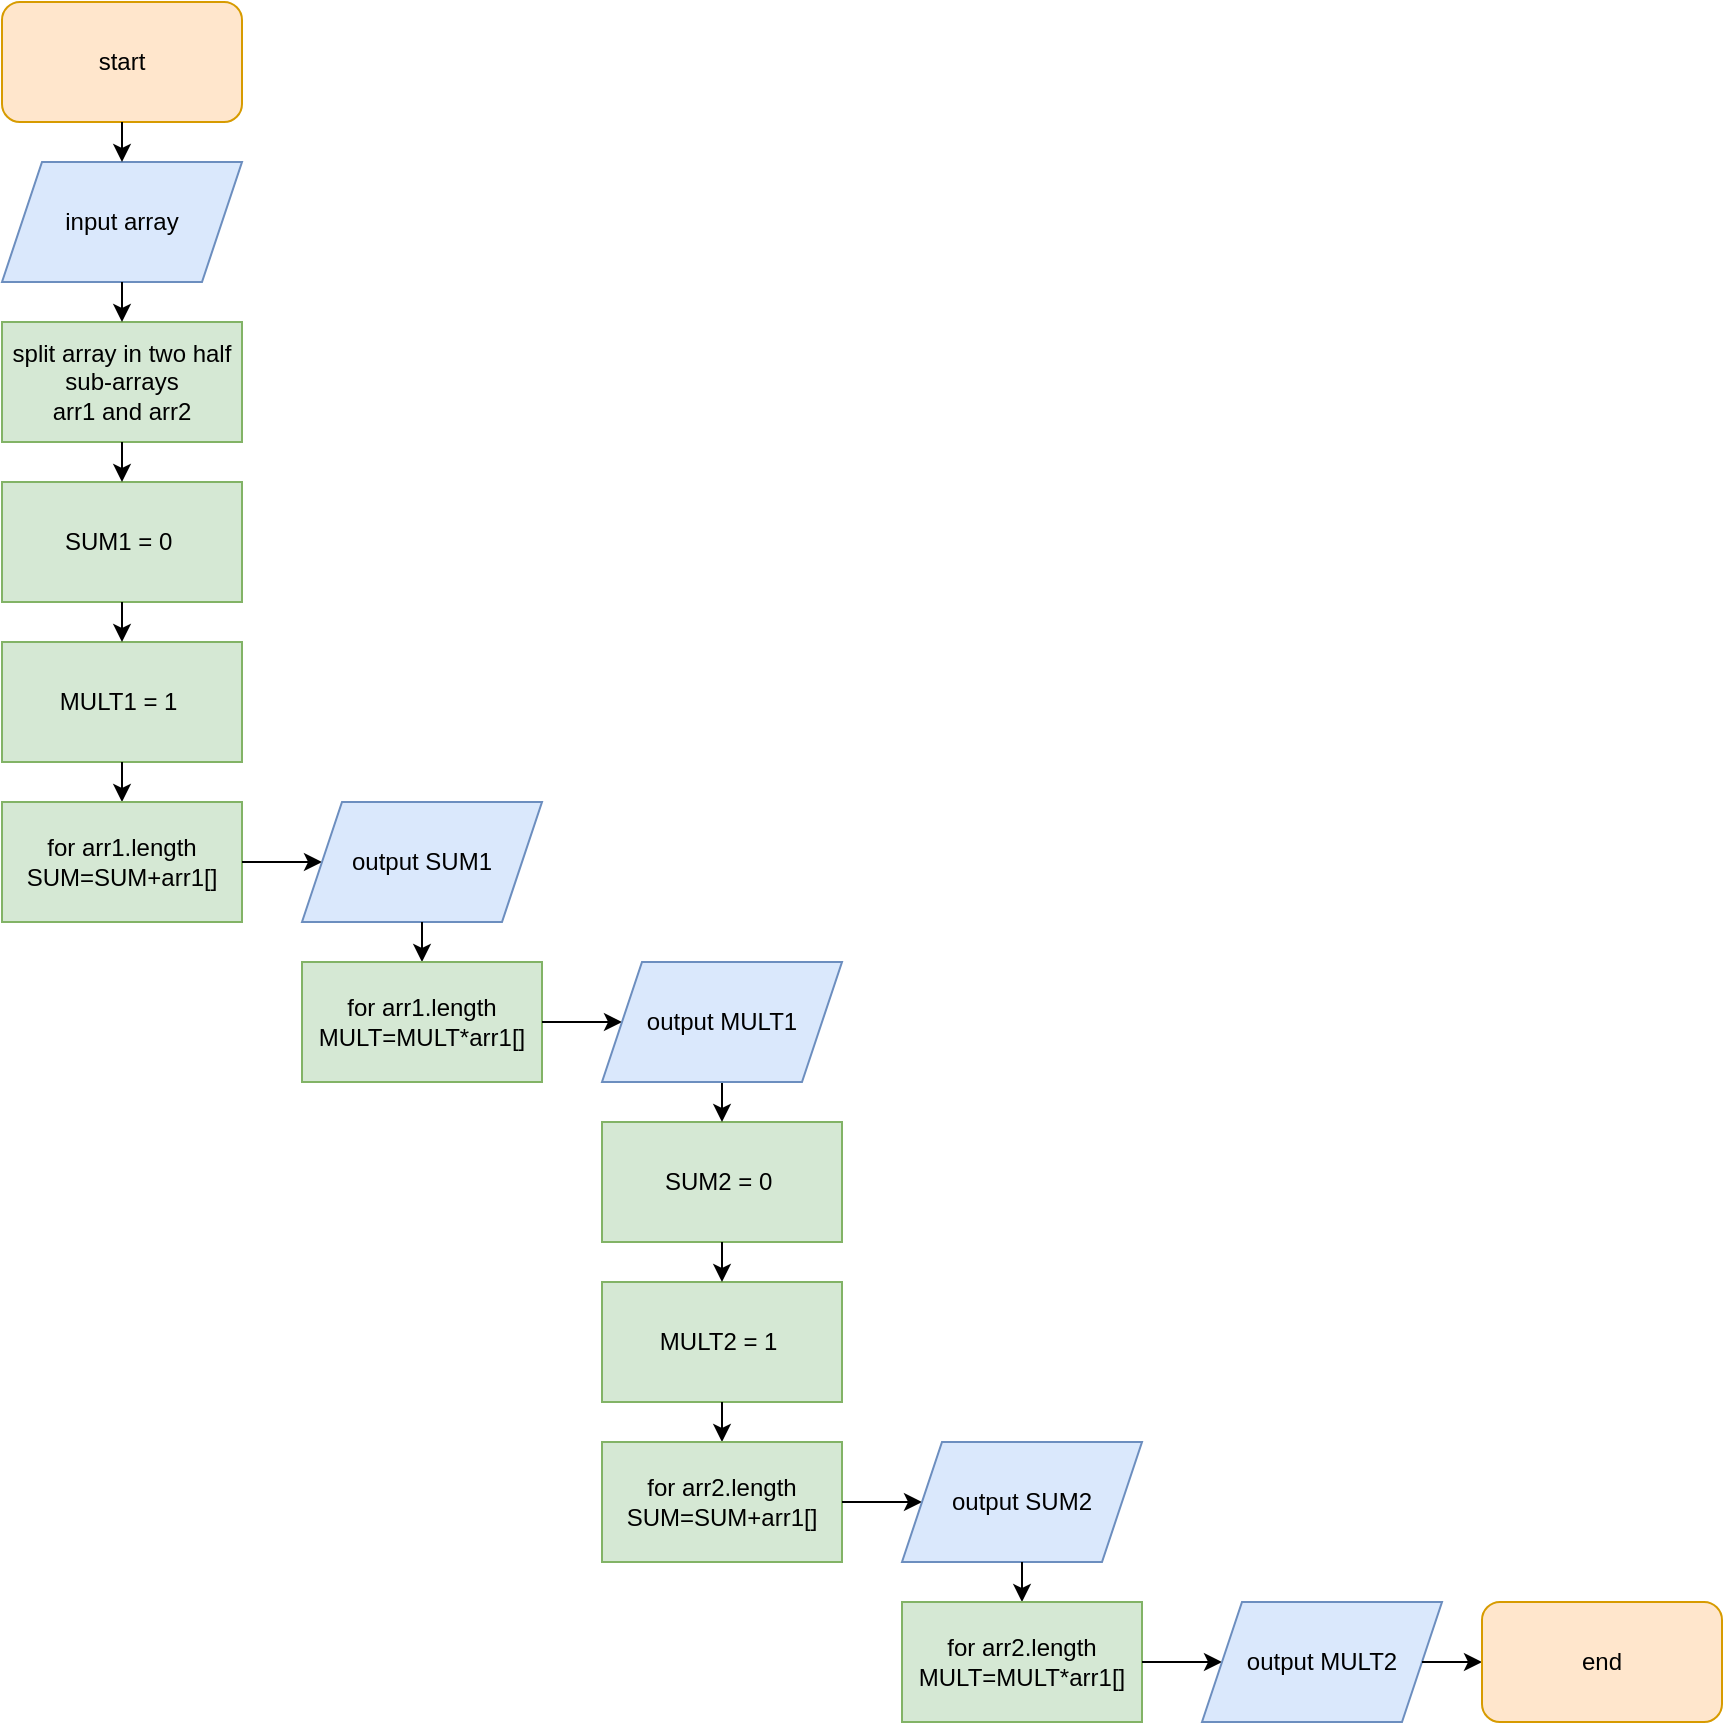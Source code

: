 <mxfile version="16.5.6" type="github" pages="3">
  <diagram id="DW0Rx42ZuKEwD4wtoShf" name="task1">
    <mxGraphModel dx="1303" dy="792" grid="1" gridSize="10" guides="1" tooltips="1" connect="1" arrows="1" fold="1" page="1" pageScale="1" pageWidth="827" pageHeight="1169" math="0" shadow="0">
      <root>
        <mxCell id="0" />
        <mxCell id="1" parent="0" />
        <mxCell id="NqbTyTeq7cDkhq3AoIHc-1" value="start" style="rounded=1;whiteSpace=wrap;html=1;fillColor=#ffe6cc;strokeColor=#d79b00;" vertex="1" parent="1">
          <mxGeometry x="320" y="30" width="120" height="60" as="geometry" />
        </mxCell>
        <mxCell id="NqbTyTeq7cDkhq3AoIHc-2" value="input array" style="shape=parallelogram;perimeter=parallelogramPerimeter;whiteSpace=wrap;html=1;fixedSize=1;fillColor=#dae8fc;strokeColor=#6c8ebf;" vertex="1" parent="1">
          <mxGeometry x="320" y="110" width="120" height="60" as="geometry" />
        </mxCell>
        <mxCell id="NqbTyTeq7cDkhq3AoIHc-3" value="" style="endArrow=classic;html=1;rounded=0;exitX=0.5;exitY=1;exitDx=0;exitDy=0;entryX=0.5;entryY=0;entryDx=0;entryDy=0;" edge="1" parent="1" source="NqbTyTeq7cDkhq3AoIHc-1" target="NqbTyTeq7cDkhq3AoIHc-2">
          <mxGeometry width="50" height="50" relative="1" as="geometry">
            <mxPoint x="380" y="270" as="sourcePoint" />
            <mxPoint x="380" y="130" as="targetPoint" />
          </mxGeometry>
        </mxCell>
        <mxCell id="NqbTyTeq7cDkhq3AoIHc-4" value="split array in two half sub-arrays&lt;br&gt;arr1 and arr2" style="rounded=0;whiteSpace=wrap;html=1;fillColor=#d5e8d4;strokeColor=#82b366;" vertex="1" parent="1">
          <mxGeometry x="320" y="190" width="120" height="60" as="geometry" />
        </mxCell>
        <mxCell id="NqbTyTeq7cDkhq3AoIHc-5" value="" style="endArrow=classic;html=1;rounded=0;exitX=0.5;exitY=1;exitDx=0;exitDy=0;" edge="1" parent="1" source="NqbTyTeq7cDkhq3AoIHc-2" target="NqbTyTeq7cDkhq3AoIHc-4">
          <mxGeometry width="50" height="50" relative="1" as="geometry">
            <mxPoint x="380" y="270" as="sourcePoint" />
            <mxPoint x="430" y="220" as="targetPoint" />
          </mxGeometry>
        </mxCell>
        <mxCell id="NqbTyTeq7cDkhq3AoIHc-9" value="SUM1 = 0&amp;nbsp;" style="rounded=0;whiteSpace=wrap;html=1;fillColor=#d5e8d4;strokeColor=#82b366;" vertex="1" parent="1">
          <mxGeometry x="320" y="270" width="120" height="60" as="geometry" />
        </mxCell>
        <mxCell id="NqbTyTeq7cDkhq3AoIHc-10" value="MULT1 = 1&amp;nbsp;" style="rounded=0;whiteSpace=wrap;html=1;fillColor=#d5e8d4;strokeColor=#82b366;" vertex="1" parent="1">
          <mxGeometry x="320" y="350" width="120" height="60" as="geometry" />
        </mxCell>
        <mxCell id="NqbTyTeq7cDkhq3AoIHc-11" value="" style="endArrow=classic;html=1;rounded=0;exitX=0.5;exitY=1;exitDx=0;exitDy=0;entryX=0.5;entryY=0;entryDx=0;entryDy=0;" edge="1" parent="1" source="NqbTyTeq7cDkhq3AoIHc-4" target="NqbTyTeq7cDkhq3AoIHc-9">
          <mxGeometry width="50" height="50" relative="1" as="geometry">
            <mxPoint x="340" y="390" as="sourcePoint" />
            <mxPoint x="380" y="280" as="targetPoint" />
          </mxGeometry>
        </mxCell>
        <mxCell id="NqbTyTeq7cDkhq3AoIHc-12" value="" style="endArrow=classic;html=1;rounded=0;exitX=0.5;exitY=1;exitDx=0;exitDy=0;" edge="1" parent="1" source="NqbTyTeq7cDkhq3AoIHc-9" target="NqbTyTeq7cDkhq3AoIHc-10">
          <mxGeometry width="50" height="50" relative="1" as="geometry">
            <mxPoint x="340" y="390" as="sourcePoint" />
            <mxPoint x="390" y="340" as="targetPoint" />
          </mxGeometry>
        </mxCell>
        <mxCell id="NqbTyTeq7cDkhq3AoIHc-13" value="" style="endArrow=classic;html=1;rounded=0;exitX=0.5;exitY=1;exitDx=0;exitDy=0;" edge="1" parent="1" source="NqbTyTeq7cDkhq3AoIHc-10" target="NqbTyTeq7cDkhq3AoIHc-14">
          <mxGeometry width="50" height="50" relative="1" as="geometry">
            <mxPoint x="340" y="390" as="sourcePoint" />
            <mxPoint x="390" y="340" as="targetPoint" />
          </mxGeometry>
        </mxCell>
        <mxCell id="NqbTyTeq7cDkhq3AoIHc-14" value="for arr1.length&lt;br&gt;SUM=SUM+arr1[]&lt;br&gt;" style="rounded=0;whiteSpace=wrap;html=1;fillColor=#d5e8d4;strokeColor=#82b366;" vertex="1" parent="1">
          <mxGeometry x="320" y="430" width="120" height="60" as="geometry" />
        </mxCell>
        <mxCell id="NqbTyTeq7cDkhq3AoIHc-16" value="SUM2 = 0&amp;nbsp;" style="rounded=0;whiteSpace=wrap;html=1;fillColor=#d5e8d4;strokeColor=#82b366;" vertex="1" parent="1">
          <mxGeometry x="620" y="590" width="120" height="60" as="geometry" />
        </mxCell>
        <mxCell id="NqbTyTeq7cDkhq3AoIHc-17" value="MULT2 = 1&amp;nbsp;" style="rounded=0;whiteSpace=wrap;html=1;fillColor=#d5e8d4;strokeColor=#82b366;" vertex="1" parent="1">
          <mxGeometry x="620" y="670" width="120" height="60" as="geometry" />
        </mxCell>
        <mxCell id="NqbTyTeq7cDkhq3AoIHc-18" value="" style="endArrow=classic;html=1;rounded=0;entryX=0.5;entryY=0;entryDx=0;entryDy=0;exitX=0.5;exitY=1;exitDx=0;exitDy=0;" edge="1" parent="1" target="NqbTyTeq7cDkhq3AoIHc-16">
          <mxGeometry width="50" height="50" relative="1" as="geometry">
            <mxPoint x="680.0" y="570" as="sourcePoint" />
            <mxPoint x="680" y="600" as="targetPoint" />
          </mxGeometry>
        </mxCell>
        <mxCell id="NqbTyTeq7cDkhq3AoIHc-19" value="" style="endArrow=classic;html=1;rounded=0;exitX=0.5;exitY=1;exitDx=0;exitDy=0;" edge="1" parent="1" source="NqbTyTeq7cDkhq3AoIHc-16" target="NqbTyTeq7cDkhq3AoIHc-17">
          <mxGeometry width="50" height="50" relative="1" as="geometry">
            <mxPoint x="640" y="710" as="sourcePoint" />
            <mxPoint x="690" y="660" as="targetPoint" />
          </mxGeometry>
        </mxCell>
        <mxCell id="NqbTyTeq7cDkhq3AoIHc-22" value="" style="endArrow=classic;html=1;rounded=0;exitX=1;exitY=0.5;exitDx=0;exitDy=0;" edge="1" parent="1" source="NqbTyTeq7cDkhq3AoIHc-14" target="NqbTyTeq7cDkhq3AoIHc-23">
          <mxGeometry width="50" height="50" relative="1" as="geometry">
            <mxPoint x="360" y="430" as="sourcePoint" />
            <mxPoint x="410" y="380" as="targetPoint" />
          </mxGeometry>
        </mxCell>
        <mxCell id="NqbTyTeq7cDkhq3AoIHc-23" value="output SUM1" style="shape=parallelogram;perimeter=parallelogramPerimeter;whiteSpace=wrap;html=1;fixedSize=1;fillColor=#dae8fc;strokeColor=#6c8ebf;" vertex="1" parent="1">
          <mxGeometry x="470" y="430" width="120" height="60" as="geometry" />
        </mxCell>
        <mxCell id="NqbTyTeq7cDkhq3AoIHc-24" value="" style="endArrow=classic;html=1;rounded=0;exitX=0.5;exitY=1;exitDx=0;exitDy=0;" edge="1" parent="1" target="NqbTyTeq7cDkhq3AoIHc-25">
          <mxGeometry width="50" height="50" relative="1" as="geometry">
            <mxPoint x="680" y="730" as="sourcePoint" />
            <mxPoint x="690" y="660" as="targetPoint" />
          </mxGeometry>
        </mxCell>
        <mxCell id="NqbTyTeq7cDkhq3AoIHc-25" value="for arr2.length&lt;br&gt;SUM=SUM+arr1[]" style="rounded=0;whiteSpace=wrap;html=1;fillColor=#d5e8d4;strokeColor=#82b366;" vertex="1" parent="1">
          <mxGeometry x="620" y="750" width="120" height="60" as="geometry" />
        </mxCell>
        <mxCell id="NqbTyTeq7cDkhq3AoIHc-26" value="" style="endArrow=classic;html=1;rounded=0;exitX=1;exitY=0.5;exitDx=0;exitDy=0;" edge="1" parent="1" source="NqbTyTeq7cDkhq3AoIHc-25" target="NqbTyTeq7cDkhq3AoIHc-27">
          <mxGeometry width="50" height="50" relative="1" as="geometry">
            <mxPoint x="660" y="750" as="sourcePoint" />
            <mxPoint x="710" y="700" as="targetPoint" />
          </mxGeometry>
        </mxCell>
        <mxCell id="NqbTyTeq7cDkhq3AoIHc-27" value="output SUM2" style="shape=parallelogram;perimeter=parallelogramPerimeter;whiteSpace=wrap;html=1;fixedSize=1;fillColor=#dae8fc;strokeColor=#6c8ebf;" vertex="1" parent="1">
          <mxGeometry x="770" y="750" width="120" height="60" as="geometry" />
        </mxCell>
        <mxCell id="NqbTyTeq7cDkhq3AoIHc-28" value="" style="endArrow=classic;html=1;rounded=0;exitX=0.5;exitY=1;exitDx=0;exitDy=0;" edge="1" parent="1" target="NqbTyTeq7cDkhq3AoIHc-29">
          <mxGeometry width="50" height="50" relative="1" as="geometry">
            <mxPoint x="530" y="490" as="sourcePoint" />
            <mxPoint x="540" y="430" as="targetPoint" />
          </mxGeometry>
        </mxCell>
        <mxCell id="NqbTyTeq7cDkhq3AoIHc-29" value="for arr1.length&lt;br&gt;MULT=MULT*arr1[]" style="rounded=0;whiteSpace=wrap;html=1;fillColor=#d5e8d4;strokeColor=#82b366;" vertex="1" parent="1">
          <mxGeometry x="470" y="510" width="120" height="60" as="geometry" />
        </mxCell>
        <mxCell id="NqbTyTeq7cDkhq3AoIHc-30" value="" style="endArrow=classic;html=1;rounded=0;exitX=1;exitY=0.5;exitDx=0;exitDy=0;" edge="1" parent="1" source="NqbTyTeq7cDkhq3AoIHc-29" target="NqbTyTeq7cDkhq3AoIHc-31">
          <mxGeometry width="50" height="50" relative="1" as="geometry">
            <mxPoint x="510" y="510" as="sourcePoint" />
            <mxPoint x="560" y="460" as="targetPoint" />
          </mxGeometry>
        </mxCell>
        <mxCell id="NqbTyTeq7cDkhq3AoIHc-31" value="output MULT1" style="shape=parallelogram;perimeter=parallelogramPerimeter;whiteSpace=wrap;html=1;fixedSize=1;fillColor=#dae8fc;strokeColor=#6c8ebf;" vertex="1" parent="1">
          <mxGeometry x="620" y="510" width="120" height="60" as="geometry" />
        </mxCell>
        <mxCell id="NqbTyTeq7cDkhq3AoIHc-33" value="" style="endArrow=classic;html=1;rounded=0;exitX=0.5;exitY=1;exitDx=0;exitDy=0;" edge="1" parent="1" target="NqbTyTeq7cDkhq3AoIHc-34">
          <mxGeometry width="50" height="50" relative="1" as="geometry">
            <mxPoint x="830" y="810" as="sourcePoint" />
            <mxPoint x="840" y="740" as="targetPoint" />
          </mxGeometry>
        </mxCell>
        <mxCell id="NqbTyTeq7cDkhq3AoIHc-34" value="for arr2.length&lt;br&gt;MULT=MULT*arr1[]" style="rounded=0;whiteSpace=wrap;html=1;fillColor=#d5e8d4;strokeColor=#82b366;" vertex="1" parent="1">
          <mxGeometry x="770" y="830" width="120" height="60" as="geometry" />
        </mxCell>
        <mxCell id="NqbTyTeq7cDkhq3AoIHc-35" value="" style="endArrow=classic;html=1;rounded=0;exitX=1;exitY=0.5;exitDx=0;exitDy=0;" edge="1" parent="1" source="NqbTyTeq7cDkhq3AoIHc-34" target="NqbTyTeq7cDkhq3AoIHc-36">
          <mxGeometry width="50" height="50" relative="1" as="geometry">
            <mxPoint x="810" y="830" as="sourcePoint" />
            <mxPoint x="860" y="780" as="targetPoint" />
          </mxGeometry>
        </mxCell>
        <mxCell id="NqbTyTeq7cDkhq3AoIHc-36" value="output MULT2" style="shape=parallelogram;perimeter=parallelogramPerimeter;whiteSpace=wrap;html=1;fixedSize=1;fillColor=#dae8fc;strokeColor=#6c8ebf;" vertex="1" parent="1">
          <mxGeometry x="920" y="830" width="120" height="60" as="geometry" />
        </mxCell>
        <mxCell id="NqbTyTeq7cDkhq3AoIHc-37" value="" style="endArrow=classic;html=1;rounded=0;exitX=1;exitY=0.5;exitDx=0;exitDy=0;" edge="1" parent="1" source="NqbTyTeq7cDkhq3AoIHc-36" target="NqbTyTeq7cDkhq3AoIHc-38">
          <mxGeometry width="50" height="50" relative="1" as="geometry">
            <mxPoint x="820" y="710" as="sourcePoint" />
            <mxPoint x="870" y="660" as="targetPoint" />
          </mxGeometry>
        </mxCell>
        <mxCell id="NqbTyTeq7cDkhq3AoIHc-38" value="end" style="rounded=1;whiteSpace=wrap;html=1;fillColor=#ffe6cc;strokeColor=#d79b00;" vertex="1" parent="1">
          <mxGeometry x="1060" y="830" width="120" height="60" as="geometry" />
        </mxCell>
      </root>
    </mxGraphModel>
  </diagram>
  <diagram id="3I3XywMHoWXld5wuS5mJ" name="task2">
    <mxGraphModel dx="1303" dy="792" grid="1" gridSize="10" guides="1" tooltips="1" connect="1" arrows="1" fold="1" page="1" pageScale="1" pageWidth="827" pageHeight="1169" math="0" shadow="0">
      <root>
        <mxCell id="D4KAHF58wfO0tWa-kA3o-0" />
        <mxCell id="D4KAHF58wfO0tWa-kA3o-1" parent="D4KAHF58wfO0tWa-kA3o-0" />
        <mxCell id="_jA0wzxBmbY4Pbs5p4rx-0" value="start" style="rounded=1;whiteSpace=wrap;html=1;fillColor=#ffe6cc;strokeColor=#d79b00;" vertex="1" parent="D4KAHF58wfO0tWa-kA3o-1">
          <mxGeometry x="340" y="220" width="120" height="60" as="geometry" />
        </mxCell>
        <mxCell id="_jA0wzxBmbY4Pbs5p4rx-1" value="" style="endArrow=classic;html=1;rounded=0;exitX=0.5;exitY=1;exitDx=0;exitDy=0;" edge="1" parent="D4KAHF58wfO0tWa-kA3o-1" source="_jA0wzxBmbY4Pbs5p4rx-0" target="_jA0wzxBmbY4Pbs5p4rx-2">
          <mxGeometry width="50" height="50" relative="1" as="geometry">
            <mxPoint x="380" y="270" as="sourcePoint" />
            <mxPoint x="430" y="220" as="targetPoint" />
          </mxGeometry>
        </mxCell>
        <mxCell id="_jA0wzxBmbY4Pbs5p4rx-2" value="input String[] array" style="shape=parallelogram;perimeter=parallelogramPerimeter;whiteSpace=wrap;html=1;fixedSize=1;fillColor=#dae8fc;strokeColor=#6c8ebf;" vertex="1" parent="D4KAHF58wfO0tWa-kA3o-1">
          <mxGeometry x="340" y="300" width="120" height="60" as="geometry" />
        </mxCell>
        <mxCell id="_jA0wzxBmbY4Pbs5p4rx-4" value="LONGEST = array[0]" style="rounded=0;whiteSpace=wrap;html=1;fillColor=#d5e8d4;strokeColor=#82b366;" vertex="1" parent="D4KAHF58wfO0tWa-kA3o-1">
          <mxGeometry x="340" y="380" width="120" height="60" as="geometry" />
        </mxCell>
        <mxCell id="_jA0wzxBmbY4Pbs5p4rx-5" value="" style="endArrow=classic;html=1;rounded=0;exitX=0.5;exitY=1;exitDx=0;exitDy=0;entryX=0.5;entryY=0;entryDx=0;entryDy=0;" edge="1" parent="D4KAHF58wfO0tWa-kA3o-1" source="_jA0wzxBmbY4Pbs5p4rx-2" target="_jA0wzxBmbY4Pbs5p4rx-4">
          <mxGeometry width="50" height="50" relative="1" as="geometry">
            <mxPoint x="380" y="420" as="sourcePoint" />
            <mxPoint x="430" y="370" as="targetPoint" />
          </mxGeometry>
        </mxCell>
        <mxCell id="_jA0wzxBmbY4Pbs5p4rx-9" value="" style="endArrow=classic;html=1;rounded=0;exitX=0.5;exitY=1;exitDx=0;exitDy=0;entryX=0.5;entryY=0;entryDx=0;entryDy=0;" edge="1" parent="D4KAHF58wfO0tWa-kA3o-1" source="_jA0wzxBmbY4Pbs5p4rx-4" target="_jA0wzxBmbY4Pbs5p4rx-16">
          <mxGeometry width="50" height="50" relative="1" as="geometry">
            <mxPoint x="270" y="520" as="sourcePoint" />
            <mxPoint x="400" y="460" as="targetPoint" />
          </mxGeometry>
        </mxCell>
        <mxCell id="_jA0wzxBmbY4Pbs5p4rx-13" value="for String str: array&lt;br&gt;Is str is longer than LONGEST?" style="rhombus;whiteSpace=wrap;html=1;fillColor=#e1d5e7;strokeColor=#9673a6;" vertex="1" parent="D4KAHF58wfO0tWa-kA3o-1">
          <mxGeometry x="330" y="570" width="140" height="140" as="geometry" />
        </mxCell>
        <mxCell id="_jA0wzxBmbY4Pbs5p4rx-14" value="" style="endArrow=classic;html=1;rounded=0;exitX=0.5;exitY=1;exitDx=0;exitDy=0;" edge="1" parent="D4KAHF58wfO0tWa-kA3o-1" source="_jA0wzxBmbY4Pbs5p4rx-13" target="_jA0wzxBmbY4Pbs5p4rx-15">
          <mxGeometry width="50" height="50" relative="1" as="geometry">
            <mxPoint x="270" y="630" as="sourcePoint" />
            <mxPoint x="300" y="700" as="targetPoint" />
          </mxGeometry>
        </mxCell>
        <mxCell id="_jA0wzxBmbY4Pbs5p4rx-15" value="LONGEST = str&amp;nbsp;" style="rounded=0;whiteSpace=wrap;html=1;fillColor=#d5e8d4;strokeColor=#82b366;" vertex="1" parent="D4KAHF58wfO0tWa-kA3o-1">
          <mxGeometry x="160" y="680" width="120" height="60" as="geometry" />
        </mxCell>
        <mxCell id="_jA0wzxBmbY4Pbs5p4rx-27" value="" style="edgeStyle=orthogonalEdgeStyle;rounded=0;orthogonalLoop=1;jettySize=auto;html=1;" edge="1" parent="D4KAHF58wfO0tWa-kA3o-1" source="_jA0wzxBmbY4Pbs5p4rx-16" target="_jA0wzxBmbY4Pbs5p4rx-24">
          <mxGeometry relative="1" as="geometry" />
        </mxCell>
        <mxCell id="_jA0wzxBmbY4Pbs5p4rx-16" value="loop for String str: array" style="rounded=0;whiteSpace=wrap;html=1;fillColor=#d5e8d4;strokeColor=#82b366;" vertex="1" parent="D4KAHF58wfO0tWa-kA3o-1">
          <mxGeometry x="340" y="470" width="120" height="60" as="geometry" />
        </mxCell>
        <mxCell id="_jA0wzxBmbY4Pbs5p4rx-17" value="" style="endArrow=classic;html=1;rounded=0;exitX=0.5;exitY=1;exitDx=0;exitDy=0;entryX=0.5;entryY=0;entryDx=0;entryDy=0;" edge="1" parent="D4KAHF58wfO0tWa-kA3o-1" source="_jA0wzxBmbY4Pbs5p4rx-16" target="_jA0wzxBmbY4Pbs5p4rx-13">
          <mxGeometry width="50" height="50" relative="1" as="geometry">
            <mxPoint x="370" y="590" as="sourcePoint" />
            <mxPoint x="420" y="540" as="targetPoint" />
          </mxGeometry>
        </mxCell>
        <mxCell id="_jA0wzxBmbY4Pbs5p4rx-18" value="" style="endArrow=classic;html=1;rounded=0;exitX=0.5;exitY=0;exitDx=0;exitDy=0;entryX=0;entryY=0.5;entryDx=0;entryDy=0;" edge="1" parent="D4KAHF58wfO0tWa-kA3o-1" source="_jA0wzxBmbY4Pbs5p4rx-15" target="_jA0wzxBmbY4Pbs5p4rx-16">
          <mxGeometry width="50" height="50" relative="1" as="geometry">
            <mxPoint x="370" y="590" as="sourcePoint" />
            <mxPoint x="420" y="540" as="targetPoint" />
            <Array as="points">
              <mxPoint x="220" y="500" />
            </Array>
          </mxGeometry>
        </mxCell>
        <mxCell id="_jA0wzxBmbY4Pbs5p4rx-19" value="" style="endArrow=classic;html=1;rounded=0;exitX=0;exitY=0.5;exitDx=0;exitDy=0;" edge="1" parent="D4KAHF58wfO0tWa-kA3o-1" source="_jA0wzxBmbY4Pbs5p4rx-13">
          <mxGeometry width="50" height="50" relative="1" as="geometry">
            <mxPoint x="370" y="590" as="sourcePoint" />
            <mxPoint x="220" y="640" as="targetPoint" />
          </mxGeometry>
        </mxCell>
        <mxCell id="_jA0wzxBmbY4Pbs5p4rx-20" value="Yes" style="text;html=1;strokeColor=none;fillColor=none;align=center;verticalAlign=middle;whiteSpace=wrap;rounded=0;" vertex="1" parent="D4KAHF58wfO0tWa-kA3o-1">
          <mxGeometry x="310" y="710" width="60" height="30" as="geometry" />
        </mxCell>
        <mxCell id="_jA0wzxBmbY4Pbs5p4rx-21" value="No" style="text;html=1;strokeColor=none;fillColor=none;align=center;verticalAlign=middle;whiteSpace=wrap;rounded=0;" vertex="1" parent="D4KAHF58wfO0tWa-kA3o-1">
          <mxGeometry x="250" y="610" width="60" height="30" as="geometry" />
        </mxCell>
        <mxCell id="_jA0wzxBmbY4Pbs5p4rx-29" value="" style="edgeStyle=orthogonalEdgeStyle;rounded=0;orthogonalLoop=1;jettySize=auto;html=1;" edge="1" parent="D4KAHF58wfO0tWa-kA3o-1" source="_jA0wzxBmbY4Pbs5p4rx-24" target="_jA0wzxBmbY4Pbs5p4rx-28">
          <mxGeometry relative="1" as="geometry" />
        </mxCell>
        <mxCell id="_jA0wzxBmbY4Pbs5p4rx-24" value="output LONGEST" style="shape=parallelogram;perimeter=parallelogramPerimeter;whiteSpace=wrap;html=1;fixedSize=1;fillColor=#dae8fc;strokeColor=#6c8ebf;" vertex="1" parent="D4KAHF58wfO0tWa-kA3o-1">
          <mxGeometry x="490" y="470" width="120" height="60" as="geometry" />
        </mxCell>
        <mxCell id="_jA0wzxBmbY4Pbs5p4rx-28" value="end" style="rounded=1;whiteSpace=wrap;html=1;fillColor=#ffe6cc;strokeColor=#d79b00;" vertex="1" parent="D4KAHF58wfO0tWa-kA3o-1">
          <mxGeometry x="630" y="470" width="120" height="60" as="geometry" />
        </mxCell>
      </root>
    </mxGraphModel>
  </diagram>
  <diagram id="Y-eUQYdt3ThAuVjazRVj" name="task3">
    <mxGraphModel dx="1117" dy="679" grid="1" gridSize="10" guides="1" tooltips="1" connect="1" arrows="1" fold="1" page="1" pageScale="1" pageWidth="827" pageHeight="1169" math="0" shadow="0">
      <root>
        <mxCell id="-Ei2tKcmSbUj_tTKQAYQ-0" />
        <mxCell id="-Ei2tKcmSbUj_tTKQAYQ-1" parent="-Ei2tKcmSbUj_tTKQAYQ-0" />
        <mxCell id="NizQkcDYkyF7staZ9AN4-0" value="start" style="rounded=1;whiteSpace=wrap;html=1;fillColor=#ffe6cc;strokeColor=#d79b00;" vertex="1" parent="-Ei2tKcmSbUj_tTKQAYQ-1">
          <mxGeometry x="340" y="220" width="120" height="60" as="geometry" />
        </mxCell>
        <mxCell id="NizQkcDYkyF7staZ9AN4-19" value="" style="edgeStyle=orthogonalEdgeStyle;rounded=0;orthogonalLoop=1;jettySize=auto;html=1;" edge="1" parent="-Ei2tKcmSbUj_tTKQAYQ-1" source="NizQkcDYkyF7staZ9AN4-3" target="NizQkcDYkyF7staZ9AN4-18">
          <mxGeometry relative="1" as="geometry" />
        </mxCell>
        <mxCell id="NizQkcDYkyF7staZ9AN4-3" value="input array" style="shape=parallelogram;perimeter=parallelogramPerimeter;whiteSpace=wrap;html=1;fixedSize=1;fillColor=#dae8fc;strokeColor=#6c8ebf;" vertex="1" parent="-Ei2tKcmSbUj_tTKQAYQ-1">
          <mxGeometry x="340" y="300" width="120" height="60" as="geometry" />
        </mxCell>
        <mxCell id="NizQkcDYkyF7staZ9AN4-4" value="" style="endArrow=classic;html=1;rounded=0;exitX=0.5;exitY=1;exitDx=0;exitDy=0;" edge="1" parent="-Ei2tKcmSbUj_tTKQAYQ-1" source="NizQkcDYkyF7staZ9AN4-0" target="NizQkcDYkyF7staZ9AN4-3">
          <mxGeometry width="50" height="50" relative="1" as="geometry">
            <mxPoint x="380" y="270" as="sourcePoint" />
            <mxPoint x="430" y="220" as="targetPoint" />
          </mxGeometry>
        </mxCell>
        <mxCell id="NizQkcDYkyF7staZ9AN4-21" value="" style="edgeStyle=orthogonalEdgeStyle;rounded=0;orthogonalLoop=1;jettySize=auto;html=1;" edge="1" parent="-Ei2tKcmSbUj_tTKQAYQ-1" source="NizQkcDYkyF7staZ9AN4-18" target="NizQkcDYkyF7staZ9AN4-20">
          <mxGeometry relative="1" as="geometry" />
        </mxCell>
        <mxCell id="NizQkcDYkyF7staZ9AN4-18" value="loop for i from 0 to array.length" style="whiteSpace=wrap;html=1;fillColor=#d5e8d4;strokeColor=#82b366;" vertex="1" parent="-Ei2tKcmSbUj_tTKQAYQ-1">
          <mxGeometry x="340" y="380" width="120" height="60" as="geometry" />
        </mxCell>
        <mxCell id="NizQkcDYkyF7staZ9AN4-23" value="" style="edgeStyle=orthogonalEdgeStyle;rounded=0;orthogonalLoop=1;jettySize=auto;html=1;exitX=1;exitY=0.5;exitDx=0;exitDy=0;" edge="1" parent="-Ei2tKcmSbUj_tTKQAYQ-1" source="NizQkcDYkyF7staZ9AN4-18" target="NizQkcDYkyF7staZ9AN4-22">
          <mxGeometry relative="1" as="geometry">
            <mxPoint x="560.0" y="430" as="sourcePoint" />
          </mxGeometry>
        </mxCell>
        <mxCell id="NizQkcDYkyF7staZ9AN4-20" value="output array[i]" style="shape=parallelogram;perimeter=parallelogramPerimeter;whiteSpace=wrap;html=1;fixedSize=1;fillColor=#dae8fc;strokeColor=#6c8ebf;" vertex="1" parent="-Ei2tKcmSbUj_tTKQAYQ-1">
          <mxGeometry x="340" y="460" width="120" height="60" as="geometry" />
        </mxCell>
        <mxCell id="NizQkcDYkyF7staZ9AN4-25" value="" style="edgeStyle=orthogonalEdgeStyle;rounded=0;orthogonalLoop=1;jettySize=auto;html=1;" edge="1" parent="-Ei2tKcmSbUj_tTKQAYQ-1" source="NizQkcDYkyF7staZ9AN4-22" target="NizQkcDYkyF7staZ9AN4-24">
          <mxGeometry relative="1" as="geometry" />
        </mxCell>
        <mxCell id="NizQkcDYkyF7staZ9AN4-22" value="output array[0]" style="shape=parallelogram;perimeter=parallelogramPerimeter;whiteSpace=wrap;html=1;fixedSize=1;fillColor=#dae8fc;strokeColor=#6c8ebf;" vertex="1" parent="-Ei2tKcmSbUj_tTKQAYQ-1">
          <mxGeometry x="500" y="450" width="120" height="60" as="geometry" />
        </mxCell>
        <mxCell id="NizQkcDYkyF7staZ9AN4-27" value="" style="edgeStyle=orthogonalEdgeStyle;rounded=0;orthogonalLoop=1;jettySize=auto;html=1;" edge="1" parent="-Ei2tKcmSbUj_tTKQAYQ-1" source="NizQkcDYkyF7staZ9AN4-24" target="NizQkcDYkyF7staZ9AN4-26">
          <mxGeometry relative="1" as="geometry" />
        </mxCell>
        <mxCell id="NizQkcDYkyF7staZ9AN4-24" value="output array[1]" style="shape=parallelogram;perimeter=parallelogramPerimeter;whiteSpace=wrap;html=1;fixedSize=1;fillColor=#dae8fc;strokeColor=#6c8ebf;" vertex="1" parent="-Ei2tKcmSbUj_tTKQAYQ-1">
          <mxGeometry x="500" y="530" width="120" height="60" as="geometry" />
        </mxCell>
        <mxCell id="NizQkcDYkyF7staZ9AN4-26" value="end" style="rounded=1;whiteSpace=wrap;html=1;fillColor=#ffe6cc;strokeColor=#d79b00;" vertex="1" parent="-Ei2tKcmSbUj_tTKQAYQ-1">
          <mxGeometry x="500" y="610" width="120" height="60" as="geometry" />
        </mxCell>
        <mxCell id="NizQkcDYkyF7staZ9AN4-29" value="" style="endArrow=classic;html=1;rounded=0;exitX=0;exitY=0.5;exitDx=0;exitDy=0;entryX=0;entryY=0.5;entryDx=0;entryDy=0;" edge="1" parent="-Ei2tKcmSbUj_tTKQAYQ-1" source="NizQkcDYkyF7staZ9AN4-20" target="NizQkcDYkyF7staZ9AN4-18">
          <mxGeometry width="50" height="50" relative="1" as="geometry">
            <mxPoint x="300" y="590" as="sourcePoint" />
            <mxPoint x="350" y="540" as="targetPoint" />
            <Array as="points">
              <mxPoint x="260" y="490" />
              <mxPoint x="260" y="410" />
            </Array>
          </mxGeometry>
        </mxCell>
      </root>
    </mxGraphModel>
  </diagram>
</mxfile>
